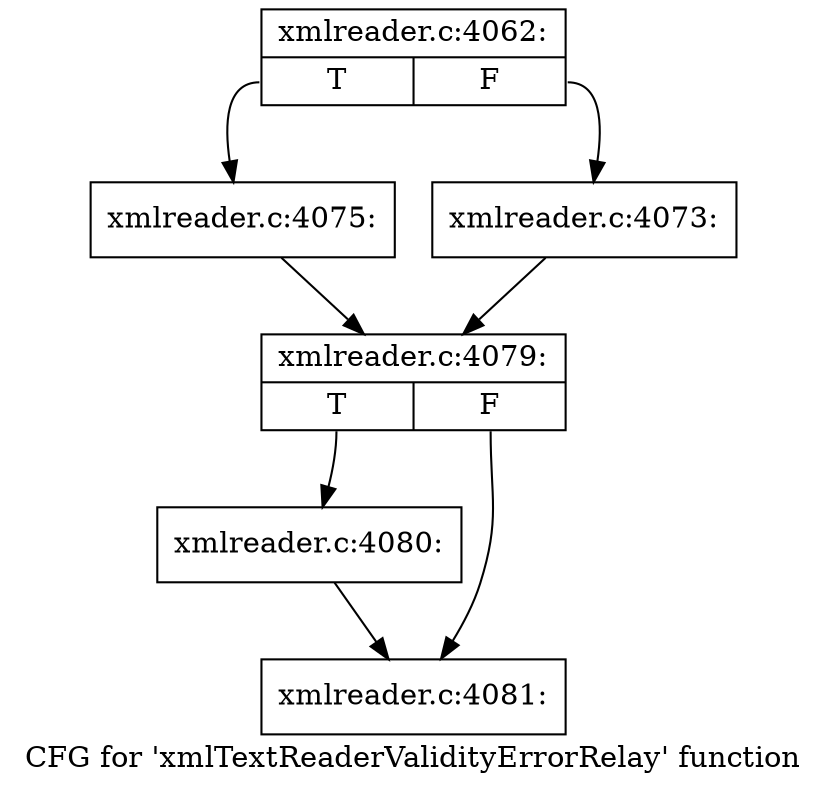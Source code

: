 digraph "CFG for 'xmlTextReaderValidityErrorRelay' function" {
	label="CFG for 'xmlTextReaderValidityErrorRelay' function";

	Node0x4a0ccb0 [shape=record,label="{xmlreader.c:4062:|{<s0>T|<s1>F}}"];
	Node0x4a0ccb0:s0 -> Node0x4673fa0;
	Node0x4a0ccb0:s1 -> Node0x4673b00;
	Node0x4673b00 [shape=record,label="{xmlreader.c:4073:}"];
	Node0x4673b00 -> Node0x4673e30;
	Node0x4673fa0 [shape=record,label="{xmlreader.c:4075:}"];
	Node0x4673fa0 -> Node0x4673e30;
	Node0x4673e30 [shape=record,label="{xmlreader.c:4079:|{<s0>T|<s1>F}}"];
	Node0x4673e30:s0 -> Node0x4674c70;
	Node0x4673e30:s1 -> Node0x4674cc0;
	Node0x4674c70 [shape=record,label="{xmlreader.c:4080:}"];
	Node0x4674c70 -> Node0x4674cc0;
	Node0x4674cc0 [shape=record,label="{xmlreader.c:4081:}"];
}
